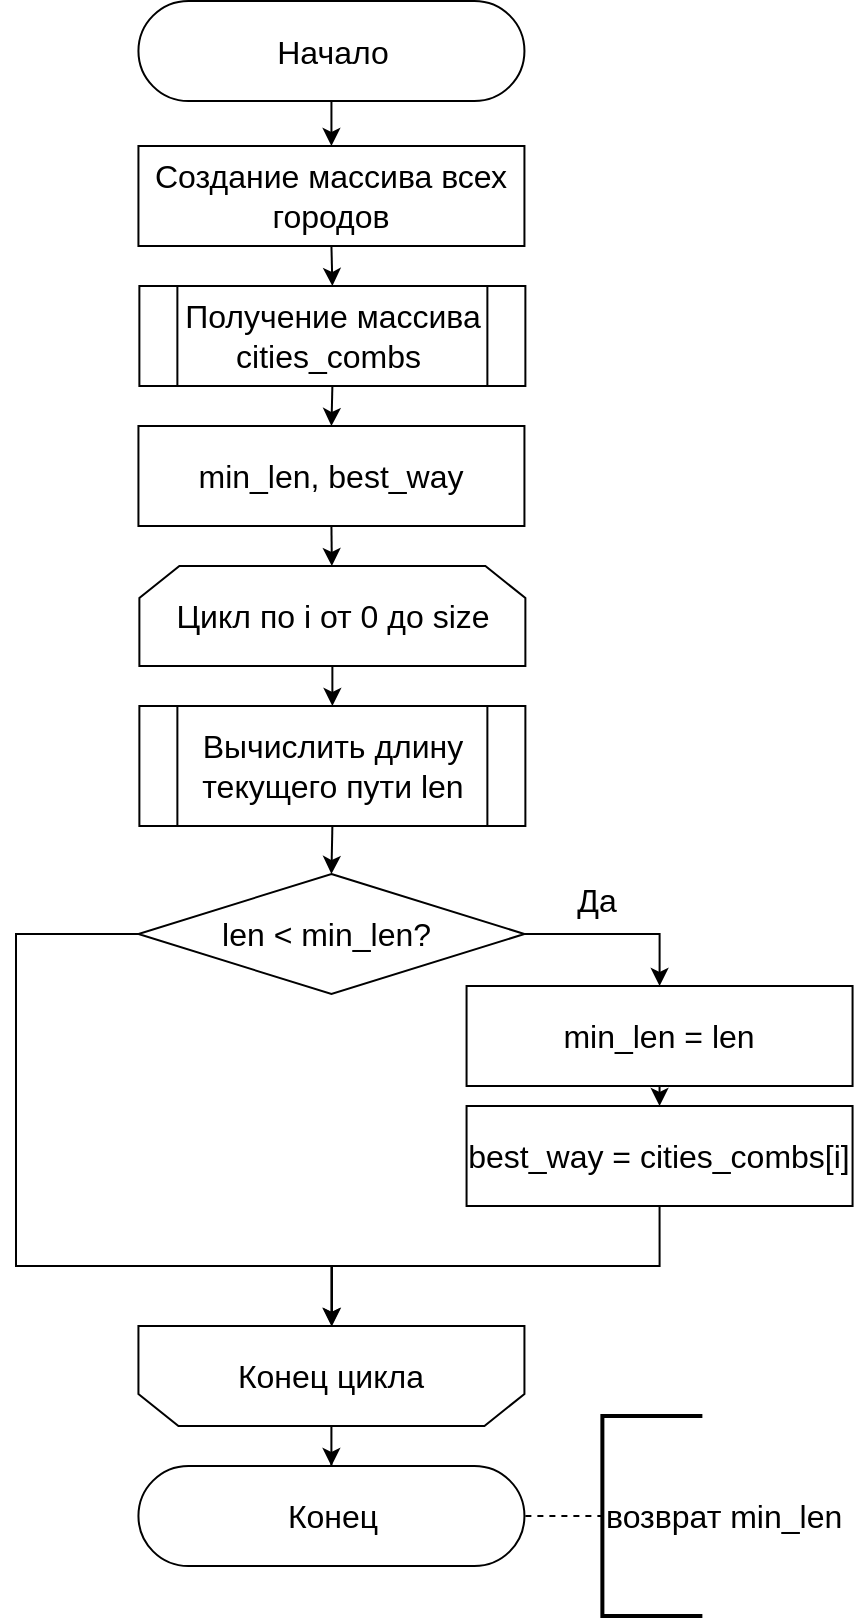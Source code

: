 <mxfile version="20.3.0" type="device" pages="2"><diagram id="pGbwpD_Pb5aonRS3BXqV" name="Страница 1"><mxGraphModel dx="1673" dy="1008" grid="1" gridSize="10" guides="1" tooltips="1" connect="1" arrows="1" fold="1" page="1" pageScale="1" pageWidth="827" pageHeight="1169" math="0" shadow="0"><root><mxCell id="0"/><mxCell id="1" parent="0"/><mxCell id="PJEN9wyqkr5hWxM31jju-57" style="edgeStyle=orthogonalEdgeStyle;rounded=0;orthogonalLoop=1;jettySize=auto;html=1;exitX=0.5;exitY=0.5;exitDx=0;exitDy=25;exitPerimeter=0;entryX=0.5;entryY=0;entryDx=0;entryDy=0;" parent="1" source="3" target="8" edge="1"><mxGeometry relative="1" as="geometry"/></mxCell><mxCell id="3" value="&lt;font style=&quot;font-size: 16px&quot;&gt;Начало&lt;/font&gt;" style="html=1;dashed=0;whitespace=wrap;shape=mxgraph.dfd.start" parent="1" vertex="1"><mxGeometry x="241.22" y="57.5" width="193" height="50" as="geometry"/></mxCell><mxCell id="10" style="edgeStyle=none;html=1;exitX=0.5;exitY=1;exitDx=0;exitDy=0;entryX=0.5;entryY=0;entryDx=0;entryDy=0;" parent="1" source="8" target="9" edge="1"><mxGeometry relative="1" as="geometry"/></mxCell><mxCell id="8" value="&lt;font style=&quot;font-size: 16px&quot;&gt;Создание массива всех городов&lt;br&gt;&lt;/font&gt;" style="rounded=0;whiteSpace=wrap;html=1;shadow=0;glass=0;sketch=0;strokeWidth=1;gradientColor=none;" parent="1" vertex="1"><mxGeometry x="241.22" y="130" width="193" height="50" as="geometry"/></mxCell><mxCell id="35" style="edgeStyle=none;html=1;exitX=0.5;exitY=1;exitDx=0;exitDy=0;entryX=0.5;entryY=0;entryDx=0;entryDy=0;" parent="1" source="9" target="32" edge="1"><mxGeometry relative="1" as="geometry"/></mxCell><mxCell id="9" value="&lt;span style=&quot;font-size: 16px&quot;&gt;Получение массива cities_combs&amp;nbsp;&lt;/span&gt;" style="shape=process;whiteSpace=wrap;html=1;backgroundOutline=1;" parent="1" vertex="1"><mxGeometry x="241.69" y="200" width="193" height="50" as="geometry"/></mxCell><mxCell id="36" style="edgeStyle=none;html=1;exitX=0.5;exitY=1;exitDx=0;exitDy=0;" parent="1" source="32" target="33" edge="1"><mxGeometry relative="1" as="geometry"/></mxCell><mxCell id="32" value="&lt;font style=&quot;font-size: 16px&quot;&gt;min_len,&amp;nbsp;best_way&lt;br&gt;&lt;/font&gt;" style="rounded=0;whiteSpace=wrap;html=1;shadow=0;glass=0;sketch=0;strokeWidth=1;gradientColor=none;" parent="1" vertex="1"><mxGeometry x="241.22" y="270" width="193" height="50" as="geometry"/></mxCell><mxCell id="IurGl5iqIVX1QGIl2KLT-57" style="edgeStyle=orthogonalEdgeStyle;rounded=0;orthogonalLoop=1;jettySize=auto;html=1;exitX=0.5;exitY=1;exitDx=0;exitDy=0;entryX=0.5;entryY=0;entryDx=0;entryDy=0;" parent="1" source="33" target="40" edge="1"><mxGeometry relative="1" as="geometry"/></mxCell><mxCell id="33" value="&lt;font&gt;&lt;span style=&quot;font-size: 16px;&quot;&gt;Цикл по i от 0 до&amp;nbsp;&lt;/span&gt;&lt;span style=&quot;font-size: medium;&quot;&gt;size&lt;/span&gt;&lt;br&gt;&lt;/font&gt;" style="shape=loopLimit;whiteSpace=wrap;html=1;strokeWidth=1;" parent="1" vertex="1"><mxGeometry x="241.69" y="340" width="193" height="50" as="geometry"/></mxCell><mxCell id="39" style="edgeStyle=none;html=1;exitX=0.5;exitY=1;exitDx=0;exitDy=0;entryX=0.5;entryY=0;entryDx=0;entryDy=0;" parent="1" target="40" edge="1"><mxGeometry relative="1" as="geometry"><mxPoint x="346" y="590" as="targetPoint"/><mxPoint x="338.19" y="460" as="sourcePoint"/></mxGeometry></mxCell><mxCell id="IurGl5iqIVX1QGIl2KLT-58" style="edgeStyle=orthogonalEdgeStyle;rounded=0;orthogonalLoop=1;jettySize=auto;html=1;exitX=0.5;exitY=1;exitDx=0;exitDy=0;entryX=0.5;entryY=0;entryDx=0;entryDy=0;entryPerimeter=0;" parent="1" source="40" target="45" edge="1"><mxGeometry relative="1" as="geometry"/></mxCell><mxCell id="40" value="&lt;span style=&quot;font-size: 16px&quot;&gt;Вычислить длину текущего пути len&lt;/span&gt;" style="shape=process;whiteSpace=wrap;html=1;backgroundOutline=1;" parent="1" vertex="1"><mxGeometry x="241.69" y="410" width="193" height="60" as="geometry"/></mxCell><mxCell id="42" value="&lt;font style=&quot;font-size: 16px&quot;&gt;Конец&lt;/font&gt;" style="html=1;dashed=0;whitespace=wrap;shape=mxgraph.dfd.start" parent="1" vertex="1"><mxGeometry x="241.22" y="790" width="193" height="50" as="geometry"/></mxCell><mxCell id="43" style="edgeStyle=orthogonalEdgeStyle;html=1;exitX=1;exitY=0.5;exitDx=0;exitDy=0;exitPerimeter=0;rounded=0;" parent="1" source="45" target="47" edge="1"><mxGeometry relative="1" as="geometry"/></mxCell><mxCell id="Yc5vJvoPx0HQQ3mK7H3Y-52" style="edgeStyle=orthogonalEdgeStyle;rounded=0;orthogonalLoop=1;jettySize=auto;html=1;exitX=0;exitY=0.5;exitDx=0;exitDy=0;exitPerimeter=0;" parent="1" source="45" target="52" edge="1"><mxGeometry relative="1" as="geometry"><Array as="points"><mxPoint x="180" y="524"/><mxPoint x="180" y="690"/><mxPoint x="338" y="690"/></Array></mxGeometry></mxCell><mxCell id="45" value="&lt;span style=&quot;font-size: 16px&quot;&gt;len &amp;lt; min_len?&amp;nbsp;&lt;/span&gt;&lt;span style=&quot;font-size: 16px&quot;&gt;&lt;br&gt;&lt;/span&gt;" style="strokeWidth=1;html=1;shape=mxgraph.flowchart.decision;whiteSpace=wrap;rounded=1;shadow=0;glass=0;sketch=0;gradientColor=none;" parent="1" vertex="1"><mxGeometry x="241.22" y="494" width="193" height="60" as="geometry"/></mxCell><mxCell id="46" style="edgeStyle=orthogonalEdgeStyle;rounded=0;html=1;exitX=0.5;exitY=1;exitDx=0;exitDy=0;entryX=0.5;entryY=0;entryDx=0;entryDy=0;" parent="1" source="47" target="49" edge="1"><mxGeometry relative="1" as="geometry"/></mxCell><mxCell id="47" value="&lt;font style=&quot;font-size: 16px&quot;&gt;min_len = len&lt;br&gt;&lt;/font&gt;" style="rounded=0;whiteSpace=wrap;html=1;shadow=0;glass=0;sketch=0;strokeWidth=1;gradientColor=none;" parent="1" vertex="1"><mxGeometry x="405.28" y="550" width="193" height="50" as="geometry"/></mxCell><mxCell id="Yc5vJvoPx0HQQ3mK7H3Y-53" style="edgeStyle=orthogonalEdgeStyle;rounded=0;orthogonalLoop=1;jettySize=auto;html=1;exitX=0.5;exitY=1;exitDx=0;exitDy=0;" parent="1" source="49" target="52" edge="1"><mxGeometry relative="1" as="geometry"/></mxCell><mxCell id="49" value="&lt;font style=&quot;font-size: 16px&quot;&gt;best_way = cities_combs[i]&lt;br&gt;&lt;/font&gt;" style="rounded=0;whiteSpace=wrap;html=1;shadow=0;glass=0;sketch=0;strokeWidth=1;gradientColor=none;" parent="1" vertex="1"><mxGeometry x="405.28" y="610" width="193" height="50" as="geometry"/></mxCell><mxCell id="50" value="&lt;font style=&quot;font-size: 16px&quot;&gt;Да&lt;/font&gt;" style="text;html=1;align=center;verticalAlign=middle;resizable=0;points=[];autosize=1;strokeColor=none;" parent="1" vertex="1"><mxGeometry x="455.28" y="497" width="30" height="20" as="geometry"/></mxCell><mxCell id="y0t-YMmrzshrY0xGKuzm-53" style="edgeStyle=orthogonalEdgeStyle;rounded=0;orthogonalLoop=1;jettySize=auto;html=1;exitX=0.5;exitY=0;exitDx=0;exitDy=0;" parent="1" source="52" target="42" edge="1"><mxGeometry relative="1" as="geometry"/></mxCell><mxCell id="52" value="&lt;font style=&quot;font-size: 16px&quot;&gt;Конец цикла&lt;br&gt;&lt;/font&gt;" style="shape=loopLimit;whiteSpace=wrap;html=1;strokeWidth=1;direction=west;" parent="1" vertex="1"><mxGeometry x="241.22" y="720" width="193" height="50" as="geometry"/></mxCell><mxCell id="NZ5HfbGZkfBI7ZBXon8b-52" style="edgeStyle=orthogonalEdgeStyle;rounded=0;orthogonalLoop=1;jettySize=auto;html=1;exitX=1;exitY=0.5;exitDx=0;exitDy=0;exitPerimeter=0;entryX=0;entryY=0.5;entryDx=0;entryDy=0;entryPerimeter=0;endArrow=none;endFill=0;dashed=1;" edge="1" parent="1" target="NZ5HfbGZkfBI7ZBXon8b-53"><mxGeometry relative="1" as="geometry"><mxPoint x="434.69" y="815" as="sourcePoint"/></mxGeometry></mxCell><mxCell id="NZ5HfbGZkfBI7ZBXon8b-53" value="&lt;p style=&quot;&quot;&gt;&lt;font style=&quot;font-size: 16px;&quot;&gt;возврат min_len&lt;/font&gt;&lt;/p&gt;" style="strokeWidth=2;html=1;shape=mxgraph.flowchart.annotation_1;align=left;pointerEvents=1;" vertex="1" parent="1"><mxGeometry x="473.19" y="765" width="50" height="100" as="geometry"/></mxCell></root></mxGraphModel></diagram><diagram id="Ph9vH6X4Z_UVpQobadrw" name="Страница 2"><mxGraphModel dx="1673" dy="1008" grid="1" gridSize="10" guides="1" tooltips="1" connect="1" arrows="1" fold="1" page="1" pageScale="1" pageWidth="827" pageHeight="1169" math="0" shadow="0"><root><mxCell id="0"/><mxCell id="1" parent="0"/><mxCell id="BDxBsovtW9hmnWc-tiu4-1" style="edgeStyle=orthogonalEdgeStyle;rounded=0;orthogonalLoop=1;jettySize=auto;html=1;exitX=0.5;exitY=0.5;exitDx=0;exitDy=25;exitPerimeter=0;entryX=0.5;entryY=0;entryDx=0;entryDy=0;" parent="1" source="BDxBsovtW9hmnWc-tiu4-2" target="BDxBsovtW9hmnWc-tiu4-7" edge="1"><mxGeometry relative="1" as="geometry"/></mxCell><mxCell id="BDxBsovtW9hmnWc-tiu4-2" value="&lt;font style=&quot;font-size: 16px&quot;&gt;Начало&lt;/font&gt;" style="html=1;dashed=0;whitespace=wrap;shape=mxgraph.dfd.start" parent="1" vertex="1"><mxGeometry x="118.17" y="55" width="193" height="50" as="geometry"/></mxCell><mxCell id="FomhigvulmyCye7-EoQl-2" style="edgeStyle=orthogonalEdgeStyle;rounded=0;orthogonalLoop=1;jettySize=auto;html=1;exitX=1;exitY=0.5;exitDx=0;exitDy=0;exitPerimeter=0;entryX=0;entryY=0.5;entryDx=0;entryDy=0;entryPerimeter=0;endArrow=none;endFill=0;dashed=1;" edge="1" parent="1" source="BDxBsovtW9hmnWc-tiu4-5" target="FomhigvulmyCye7-EoQl-1"><mxGeometry relative="1" as="geometry"/></mxCell><mxCell id="BDxBsovtW9hmnWc-tiu4-5" value="&lt;font style=&quot;font-size: 16px&quot;&gt;Конец&lt;/font&gt;" style="html=1;dashed=0;whitespace=wrap;shape=mxgraph.dfd.start" parent="1" vertex="1"><mxGeometry x="450.0" y="804" width="193" height="50" as="geometry"/></mxCell><mxCell id="BDxBsovtW9hmnWc-tiu4-6" style="edgeStyle=none;html=1;exitX=0.5;exitY=1;exitDx=0;exitDy=0;entryX=0.5;entryY=0;entryDx=0;entryDy=0;" parent="1" source="BDxBsovtW9hmnWc-tiu4-7" target="BDxBsovtW9hmnWc-tiu4-9" edge="1"><mxGeometry relative="1" as="geometry"/></mxCell><mxCell id="BDxBsovtW9hmnWc-tiu4-7" value="&lt;span style=&quot;font-size: 16px&quot;&gt;Получение матрицы феромонов&lt;/span&gt;" style="shape=process;whiteSpace=wrap;html=1;backgroundOutline=1;" parent="1" vertex="1"><mxGeometry x="118.17" y="130" width="193" height="50" as="geometry"/></mxCell><mxCell id="BDxBsovtW9hmnWc-tiu4-8" style="edgeStyle=none;html=1;exitX=0.5;exitY=1;exitDx=0;exitDy=0;entryX=0.5;entryY=0;entryDx=0;entryDy=0;" parent="1" source="BDxBsovtW9hmnWc-tiu4-9" target="BDxBsovtW9hmnWc-tiu4-11" edge="1"><mxGeometry relative="1" as="geometry"/></mxCell><mxCell id="BDxBsovtW9hmnWc-tiu4-9" value="&lt;span style=&quot;font-size: 16px&quot;&gt;Получение матрицы видимости&lt;/span&gt;" style="shape=process;whiteSpace=wrap;html=1;backgroundOutline=1;" parent="1" vertex="1"><mxGeometry x="118.17" y="201" width="193" height="50" as="geometry"/></mxCell><mxCell id="BDxBsovtW9hmnWc-tiu4-10" style="edgeStyle=orthogonalEdgeStyle;rounded=0;orthogonalLoop=1;jettySize=auto;html=1;exitX=0.5;exitY=1;exitDx=0;exitDy=0;entryX=0.5;entryY=0;entryDx=0;entryDy=0;" parent="1" source="BDxBsovtW9hmnWc-tiu4-11" target="BDxBsovtW9hmnWc-tiu4-13" edge="1"><mxGeometry relative="1" as="geometry"/></mxCell><mxCell id="BDxBsovtW9hmnWc-tiu4-11" value="&lt;span style=&quot;font-size: 16px&quot;&gt;Вычисление q&lt;/span&gt;" style="shape=process;whiteSpace=wrap;html=1;backgroundOutline=1;" parent="1" vertex="1"><mxGeometry x="118.17" y="270" width="193" height="50" as="geometry"/></mxCell><mxCell id="BDxBsovtW9hmnWc-tiu4-12" style="edgeStyle=orthogonalEdgeStyle;rounded=0;orthogonalLoop=1;jettySize=auto;html=1;exitX=0.5;exitY=1;exitDx=0;exitDy=0;" parent="1" source="BDxBsovtW9hmnWc-tiu4-13" target="BDxBsovtW9hmnWc-tiu4-15" edge="1"><mxGeometry relative="1" as="geometry"/></mxCell><mxCell id="BDxBsovtW9hmnWc-tiu4-13" value="&lt;font style=&quot;font-size: 16px&quot;&gt;&lt;span style=&quot;&quot;&gt;min_len, best_way&lt;/span&gt;&lt;br&gt;&lt;/font&gt;" style="rounded=0;whiteSpace=wrap;html=1;shadow=0;glass=0;sketch=0;strokeWidth=1;gradientColor=none;" parent="1" vertex="1"><mxGeometry x="118.17" y="340" width="193" height="50" as="geometry"/></mxCell><mxCell id="BDxBsovtW9hmnWc-tiu4-14" style="edgeStyle=orthogonalEdgeStyle;rounded=0;orthogonalLoop=1;jettySize=auto;html=1;exitX=0.5;exitY=1;exitDx=0;exitDy=0;" parent="1" source="BDxBsovtW9hmnWc-tiu4-15" target="BDxBsovtW9hmnWc-tiu4-17" edge="1"><mxGeometry relative="1" as="geometry"/></mxCell><mxCell id="BDxBsovtW9hmnWc-tiu4-15" value="&lt;font style=&quot;font-size: 16px&quot;&gt;Цикл по d от 0 до&amp;nbsp;&lt;span style=&quot;font-size: medium&quot;&gt;days&lt;/span&gt;&lt;br&gt;&lt;/font&gt;" style="shape=loopLimit;whiteSpace=wrap;html=1;strokeWidth=1;" parent="1" vertex="1"><mxGeometry x="119.11" y="410" width="193" height="50" as="geometry"/></mxCell><mxCell id="BDxBsovtW9hmnWc-tiu4-16" style="edgeStyle=none;html=1;exitX=0.5;exitY=1;exitDx=0;exitDy=0;entryX=0.5;entryY=0;entryDx=0;entryDy=0;" parent="1" source="BDxBsovtW9hmnWc-tiu4-17" target="BDxBsovtW9hmnWc-tiu4-19" edge="1"><mxGeometry relative="1" as="geometry"/></mxCell><mxCell id="BDxBsovtW9hmnWc-tiu4-17" value="&lt;span style=&quot;font-size: 16px&quot;&gt;Инициализация списка visited_arr&lt;/span&gt;" style="shape=process;whiteSpace=wrap;html=1;backgroundOutline=1;" parent="1" vertex="1"><mxGeometry x="118.17" y="480" width="193" height="50" as="geometry"/></mxCell><mxCell id="BDxBsovtW9hmnWc-tiu4-18" style="edgeStyle=none;html=1;exitX=0.5;exitY=1;exitDx=0;exitDy=0;entryX=0.5;entryY=0;entryDx=0;entryDy=0;" parent="1" source="BDxBsovtW9hmnWc-tiu4-19" target="BDxBsovtW9hmnWc-tiu4-21" edge="1"><mxGeometry relative="1" as="geometry"/></mxCell><mxCell id="BDxBsovtW9hmnWc-tiu4-19" value="&lt;font style=&quot;font-size: 16px&quot;&gt;Цикл по i от 0 до&amp;nbsp;&lt;span style=&quot;font-size: medium&quot;&gt;size&lt;/span&gt;&lt;br&gt;&lt;/font&gt;" style="shape=loopLimit;whiteSpace=wrap;html=1;strokeWidth=1;" parent="1" vertex="1"><mxGeometry x="118.17" y="550" width="193" height="50" as="geometry"/></mxCell><mxCell id="BDxBsovtW9hmnWc-tiu4-20" style="edgeStyle=orthogonalEdgeStyle;rounded=0;orthogonalLoop=1;jettySize=auto;html=1;exitX=0.5;exitY=1;exitDx=0;exitDy=0;entryX=0.5;entryY=0;entryDx=0;entryDy=0;" parent="1" source="BDxBsovtW9hmnWc-tiu4-21" target="BDxBsovtW9hmnWc-tiu4-23" edge="1"><mxGeometry relative="1" as="geometry"/></mxCell><mxCell id="BDxBsovtW9hmnWc-tiu4-21" value="&lt;font style=&quot;font-size: 16px&quot;&gt;Цикл пока длина visited_arr не равна size&lt;br&gt;&lt;/font&gt;" style="shape=loopLimit;whiteSpace=wrap;html=1;strokeWidth=1;" parent="1" vertex="1"><mxGeometry x="118.17" y="620" width="193" height="50" as="geometry"/></mxCell><mxCell id="BDxBsovtW9hmnWc-tiu4-22" style="edgeStyle=none;html=1;exitX=0.5;exitY=1;exitDx=0;exitDy=0;entryX=0.5;entryY=0;entryDx=0;entryDy=0;" parent="1" source="BDxBsovtW9hmnWc-tiu4-23" target="BDxBsovtW9hmnWc-tiu4-25" edge="1"><mxGeometry relative="1" as="geometry"/></mxCell><mxCell id="BDxBsovtW9hmnWc-tiu4-23" value="&lt;span style=&quot;font-size: 16px&quot;&gt;Поиск вероятности перехода в следующие города&lt;/span&gt;" style="shape=process;whiteSpace=wrap;html=1;backgroundOutline=1;" parent="1" vertex="1"><mxGeometry x="118.17" y="690" width="193" height="55" as="geometry"/></mxCell><mxCell id="BDxBsovtW9hmnWc-tiu4-24" style="edgeStyle=none;html=1;exitX=0.5;exitY=1;exitDx=0;exitDy=0;entryX=0.5;entryY=0;entryDx=0;entryDy=0;" parent="1" source="BDxBsovtW9hmnWc-tiu4-25" target="BDxBsovtW9hmnWc-tiu4-35" edge="1"><mxGeometry relative="1" as="geometry"><mxPoint x="216.315" y="1020" as="targetPoint"/></mxGeometry></mxCell><mxCell id="BDxBsovtW9hmnWc-tiu4-25" value="&lt;span style=&quot;font-size: 16px&quot;&gt;Выбор next_place&lt;br&gt;&lt;/span&gt;" style="shape=process;whiteSpace=wrap;html=1;backgroundOutline=1;" parent="1" vertex="1"><mxGeometry x="118.17" y="766" width="193" height="50" as="geometry"/></mxCell><mxCell id="BDxBsovtW9hmnWc-tiu4-26" value="A" style="ellipse;whiteSpace=wrap;html=1;aspect=fixed;fontSize=16;" parent="1" vertex="1"><mxGeometry x="189.67" y="980" width="50" height="50" as="geometry"/></mxCell><mxCell id="BDxBsovtW9hmnWc-tiu4-27" style="edgeStyle=orthogonalEdgeStyle;rounded=0;orthogonalLoop=1;jettySize=auto;html=1;exitX=0.5;exitY=0;exitDx=0;exitDy=0;entryX=0.5;entryY=0;entryDx=0;entryDy=0;" parent="1" source="BDxBsovtW9hmnWc-tiu4-28" target="BDxBsovtW9hmnWc-tiu4-26" edge="1"><mxGeometry relative="1" as="geometry"/></mxCell><mxCell id="BDxBsovtW9hmnWc-tiu4-28" value="&lt;font style=&quot;font-size: 16px&quot;&gt;Конец цикла&lt;br&gt;&lt;/font&gt;" style="shape=loopLimit;whiteSpace=wrap;html=1;strokeWidth=1;direction=west;" parent="1" vertex="1"><mxGeometry x="118.17" y="910" width="193" height="50" as="geometry"/></mxCell><mxCell id="BDxBsovtW9hmnWc-tiu4-29" style="edgeStyle=orthogonalEdgeStyle;rounded=0;orthogonalLoop=1;jettySize=auto;html=1;exitX=0.5;exitY=1;exitDx=0;exitDy=0;entryX=0.5;entryY=0;entryDx=0;entryDy=0;entryPerimeter=0;" parent="1" source="BDxBsovtW9hmnWc-tiu4-30" target="BDxBsovtW9hmnWc-tiu4-33" edge="1"><mxGeometry relative="1" as="geometry"/></mxCell><mxCell id="BDxBsovtW9hmnWc-tiu4-30" value="&lt;span style=&quot;font-size: 16px&quot;&gt;Вычисление суммарной длины пути len&lt;br&gt;&lt;/span&gt;" style="shape=process;whiteSpace=wrap;html=1;backgroundOutline=1;" parent="1" vertex="1"><mxGeometry x="450.0" y="253" width="193" height="56" as="geometry"/></mxCell><mxCell id="BDxBsovtW9hmnWc-tiu4-31" style="edgeStyle=orthogonalEdgeStyle;rounded=0;orthogonalLoop=1;jettySize=auto;html=1;exitX=1;exitY=0.5;exitDx=0;exitDy=0;exitPerimeter=0;" parent="1" source="BDxBsovtW9hmnWc-tiu4-33" target="BDxBsovtW9hmnWc-tiu4-37" edge="1"><mxGeometry relative="1" as="geometry"/></mxCell><mxCell id="BDxBsovtW9hmnWc-tiu4-32" style="edgeStyle=orthogonalEdgeStyle;rounded=0;orthogonalLoop=1;jettySize=auto;html=1;exitX=0;exitY=0.5;exitDx=0;exitDy=0;exitPerimeter=0;" parent="1" source="BDxBsovtW9hmnWc-tiu4-33" target="BDxBsovtW9hmnWc-tiu4-42" edge="1"><mxGeometry relative="1" as="geometry"><Array as="points"><mxPoint x="390" y="374"/><mxPoint x="390" y="560"/><mxPoint x="547" y="560"/></Array></mxGeometry></mxCell><mxCell id="BDxBsovtW9hmnWc-tiu4-33" value="&lt;span style=&quot;font-size: 16px&quot;&gt;len &amp;lt; min_len?&amp;nbsp;&lt;/span&gt;&lt;span style=&quot;font-size: 16px&quot;&gt;&lt;br&gt;&lt;/span&gt;" style="strokeWidth=1;html=1;shape=mxgraph.flowchart.decision;whiteSpace=wrap;rounded=1;shadow=0;glass=0;sketch=0;gradientColor=none;" parent="1" vertex="1"><mxGeometry x="450" y="334" width="193" height="80" as="geometry"/></mxCell><mxCell id="BDxBsovtW9hmnWc-tiu4-34" style="edgeStyle=orthogonalEdgeStyle;rounded=0;orthogonalLoop=1;jettySize=auto;html=1;exitX=0.5;exitY=1;exitDx=0;exitDy=0;entryX=0.5;entryY=1;entryDx=0;entryDy=0;" parent="1" source="BDxBsovtW9hmnWc-tiu4-35" target="BDxBsovtW9hmnWc-tiu4-28" edge="1"><mxGeometry relative="1" as="geometry"/></mxCell><mxCell id="BDxBsovtW9hmnWc-tiu4-35" value="&lt;font style=&quot;font-size: 16px&quot;&gt;Добавление&amp;nbsp;&lt;br&gt;next_place - 1 &lt;br&gt;в&amp;nbsp;visited_arr[i]&lt;br&gt;&lt;/font&gt;" style="rounded=0;whiteSpace=wrap;html=1;shadow=0;glass=0;sketch=0;strokeWidth=1;gradientColor=none;" parent="1" vertex="1"><mxGeometry x="118.17" y="833" width="193" height="58" as="geometry"/></mxCell><mxCell id="BDxBsovtW9hmnWc-tiu4-36" style="edgeStyle=orthogonalEdgeStyle;rounded=0;orthogonalLoop=1;jettySize=auto;html=1;exitX=0.5;exitY=1;exitDx=0;exitDy=0;entryX=0.5;entryY=0;entryDx=0;entryDy=0;" parent="1" source="BDxBsovtW9hmnWc-tiu4-37" target="BDxBsovtW9hmnWc-tiu4-39" edge="1"><mxGeometry relative="1" as="geometry"/></mxCell><mxCell id="BDxBsovtW9hmnWc-tiu4-37" value="&lt;font style=&quot;font-size: 16px&quot;&gt;min_len = len&lt;br&gt;&lt;/font&gt;" style="rounded=0;whiteSpace=wrap;html=1;shadow=0;glass=0;sketch=0;strokeWidth=1;gradientColor=none;" parent="1" vertex="1"><mxGeometry x="610" y="404" width="193" height="50" as="geometry"/></mxCell><mxCell id="BDxBsovtW9hmnWc-tiu4-38" style="edgeStyle=orthogonalEdgeStyle;rounded=0;orthogonalLoop=1;jettySize=auto;html=1;exitX=0.5;exitY=1;exitDx=0;exitDy=0;entryX=0.5;entryY=1;entryDx=0;entryDy=0;" parent="1" source="BDxBsovtW9hmnWc-tiu4-39" target="BDxBsovtW9hmnWc-tiu4-42" edge="1"><mxGeometry relative="1" as="geometry"><Array as="points"><mxPoint x="707" y="560"/><mxPoint x="547" y="560"/></Array></mxGeometry></mxCell><mxCell id="BDxBsovtW9hmnWc-tiu4-39" value="&lt;font style=&quot;font-size: 16px&quot;&gt;best_way = visited_arr[i]&lt;br&gt;&lt;/font&gt;" style="rounded=0;whiteSpace=wrap;html=1;shadow=0;glass=0;sketch=0;strokeWidth=1;gradientColor=none;" parent="1" vertex="1"><mxGeometry x="610" y="470" width="193" height="50" as="geometry"/></mxCell><mxCell id="BDxBsovtW9hmnWc-tiu4-40" value="&lt;font style=&quot;font-size: 16px&quot;&gt;Да&lt;/font&gt;" style="text;html=1;align=center;verticalAlign=middle;resizable=0;points=[];autosize=1;strokeColor=none;" parent="1" vertex="1"><mxGeometry x="661.69" y="354" width="30" height="20" as="geometry"/></mxCell><mxCell id="BDxBsovtW9hmnWc-tiu4-41" style="edgeStyle=orthogonalEdgeStyle;rounded=0;html=1;exitX=0.5;exitY=0;exitDx=0;exitDy=0;entryX=0.5;entryY=0;entryDx=0;entryDy=0;endArrow=classic;endFill=1;" parent="1" source="BDxBsovtW9hmnWc-tiu4-42" target="BDxBsovtW9hmnWc-tiu4-44" edge="1"><mxGeometry relative="1" as="geometry"/></mxCell><mxCell id="BDxBsovtW9hmnWc-tiu4-42" value="&lt;font style=&quot;font-size: 16px&quot;&gt;Конец цикла&lt;br&gt;&lt;/font&gt;" style="shape=loopLimit;whiteSpace=wrap;html=1;strokeWidth=1;direction=west;" parent="1" vertex="1"><mxGeometry x="450.0" y="585" width="193" height="50" as="geometry"/></mxCell><mxCell id="BDxBsovtW9hmnWc-tiu4-43" style="edgeStyle=orthogonalEdgeStyle;rounded=0;html=1;exitX=0.5;exitY=1;exitDx=0;exitDy=0;endArrow=classic;endFill=1;" parent="1" source="BDxBsovtW9hmnWc-tiu4-44" target="BDxBsovtW9hmnWc-tiu4-46" edge="1"><mxGeometry relative="1" as="geometry"/></mxCell><mxCell id="BDxBsovtW9hmnWc-tiu4-44" value="&lt;font size=&quot;3&quot;&gt;Обновление матрицы феромонов&lt;/font&gt;&lt;span style=&quot;font-size: 16px&quot;&gt;&amp;nbsp;&lt;/span&gt;&lt;font size=&quot;3&quot;&gt;&amp;nbsp;&lt;/font&gt;" style="shape=process;whiteSpace=wrap;html=1;backgroundOutline=1;" parent="1" vertex="1"><mxGeometry x="450.0" y="653" width="193" height="57" as="geometry"/></mxCell><mxCell id="BDxBsovtW9hmnWc-tiu4-45" style="edgeStyle=orthogonalEdgeStyle;rounded=0;html=1;exitX=0.5;exitY=0;exitDx=0;exitDy=0;endArrow=classic;endFill=1;" parent="1" source="BDxBsovtW9hmnWc-tiu4-46" target="BDxBsovtW9hmnWc-tiu4-5" edge="1"><mxGeometry relative="1" as="geometry"/></mxCell><mxCell id="BDxBsovtW9hmnWc-tiu4-46" value="&lt;font style=&quot;font-size: 16px&quot;&gt;Конец цикла&lt;br&gt;&lt;/font&gt;" style="shape=loopLimit;whiteSpace=wrap;html=1;strokeWidth=1;direction=west;" parent="1" vertex="1"><mxGeometry x="450" y="730" width="193" height="50" as="geometry"/></mxCell><mxCell id="BDxBsovtW9hmnWc-tiu4-47" style="edgeStyle=orthogonalEdgeStyle;rounded=0;orthogonalLoop=1;jettySize=auto;html=1;exitX=0.5;exitY=1;exitDx=0;exitDy=0;entryX=0.5;entryY=0;entryDx=0;entryDy=0;" parent="1" source="BDxBsovtW9hmnWc-tiu4-48" target="BDxBsovtW9hmnWc-tiu4-30" edge="1"><mxGeometry relative="1" as="geometry"/></mxCell><mxCell id="BDxBsovtW9hmnWc-tiu4-48" value="A" style="ellipse;whiteSpace=wrap;html=1;aspect=fixed;fontSize=16;" parent="1" vertex="1"><mxGeometry x="521.5" y="176" width="50" height="50" as="geometry"/></mxCell><mxCell id="FomhigvulmyCye7-EoQl-1" value="&lt;p style=&quot;&quot;&gt;&lt;font style=&quot;font-size: 16px;&quot;&gt;возврат min_len&lt;/font&gt;&lt;/p&gt;" style="strokeWidth=2;html=1;shape=mxgraph.flowchart.annotation_1;align=left;pointerEvents=1;" vertex="1" parent="1"><mxGeometry x="681.5" y="779" width="50" height="100" as="geometry"/></mxCell></root></mxGraphModel></diagram></mxfile>